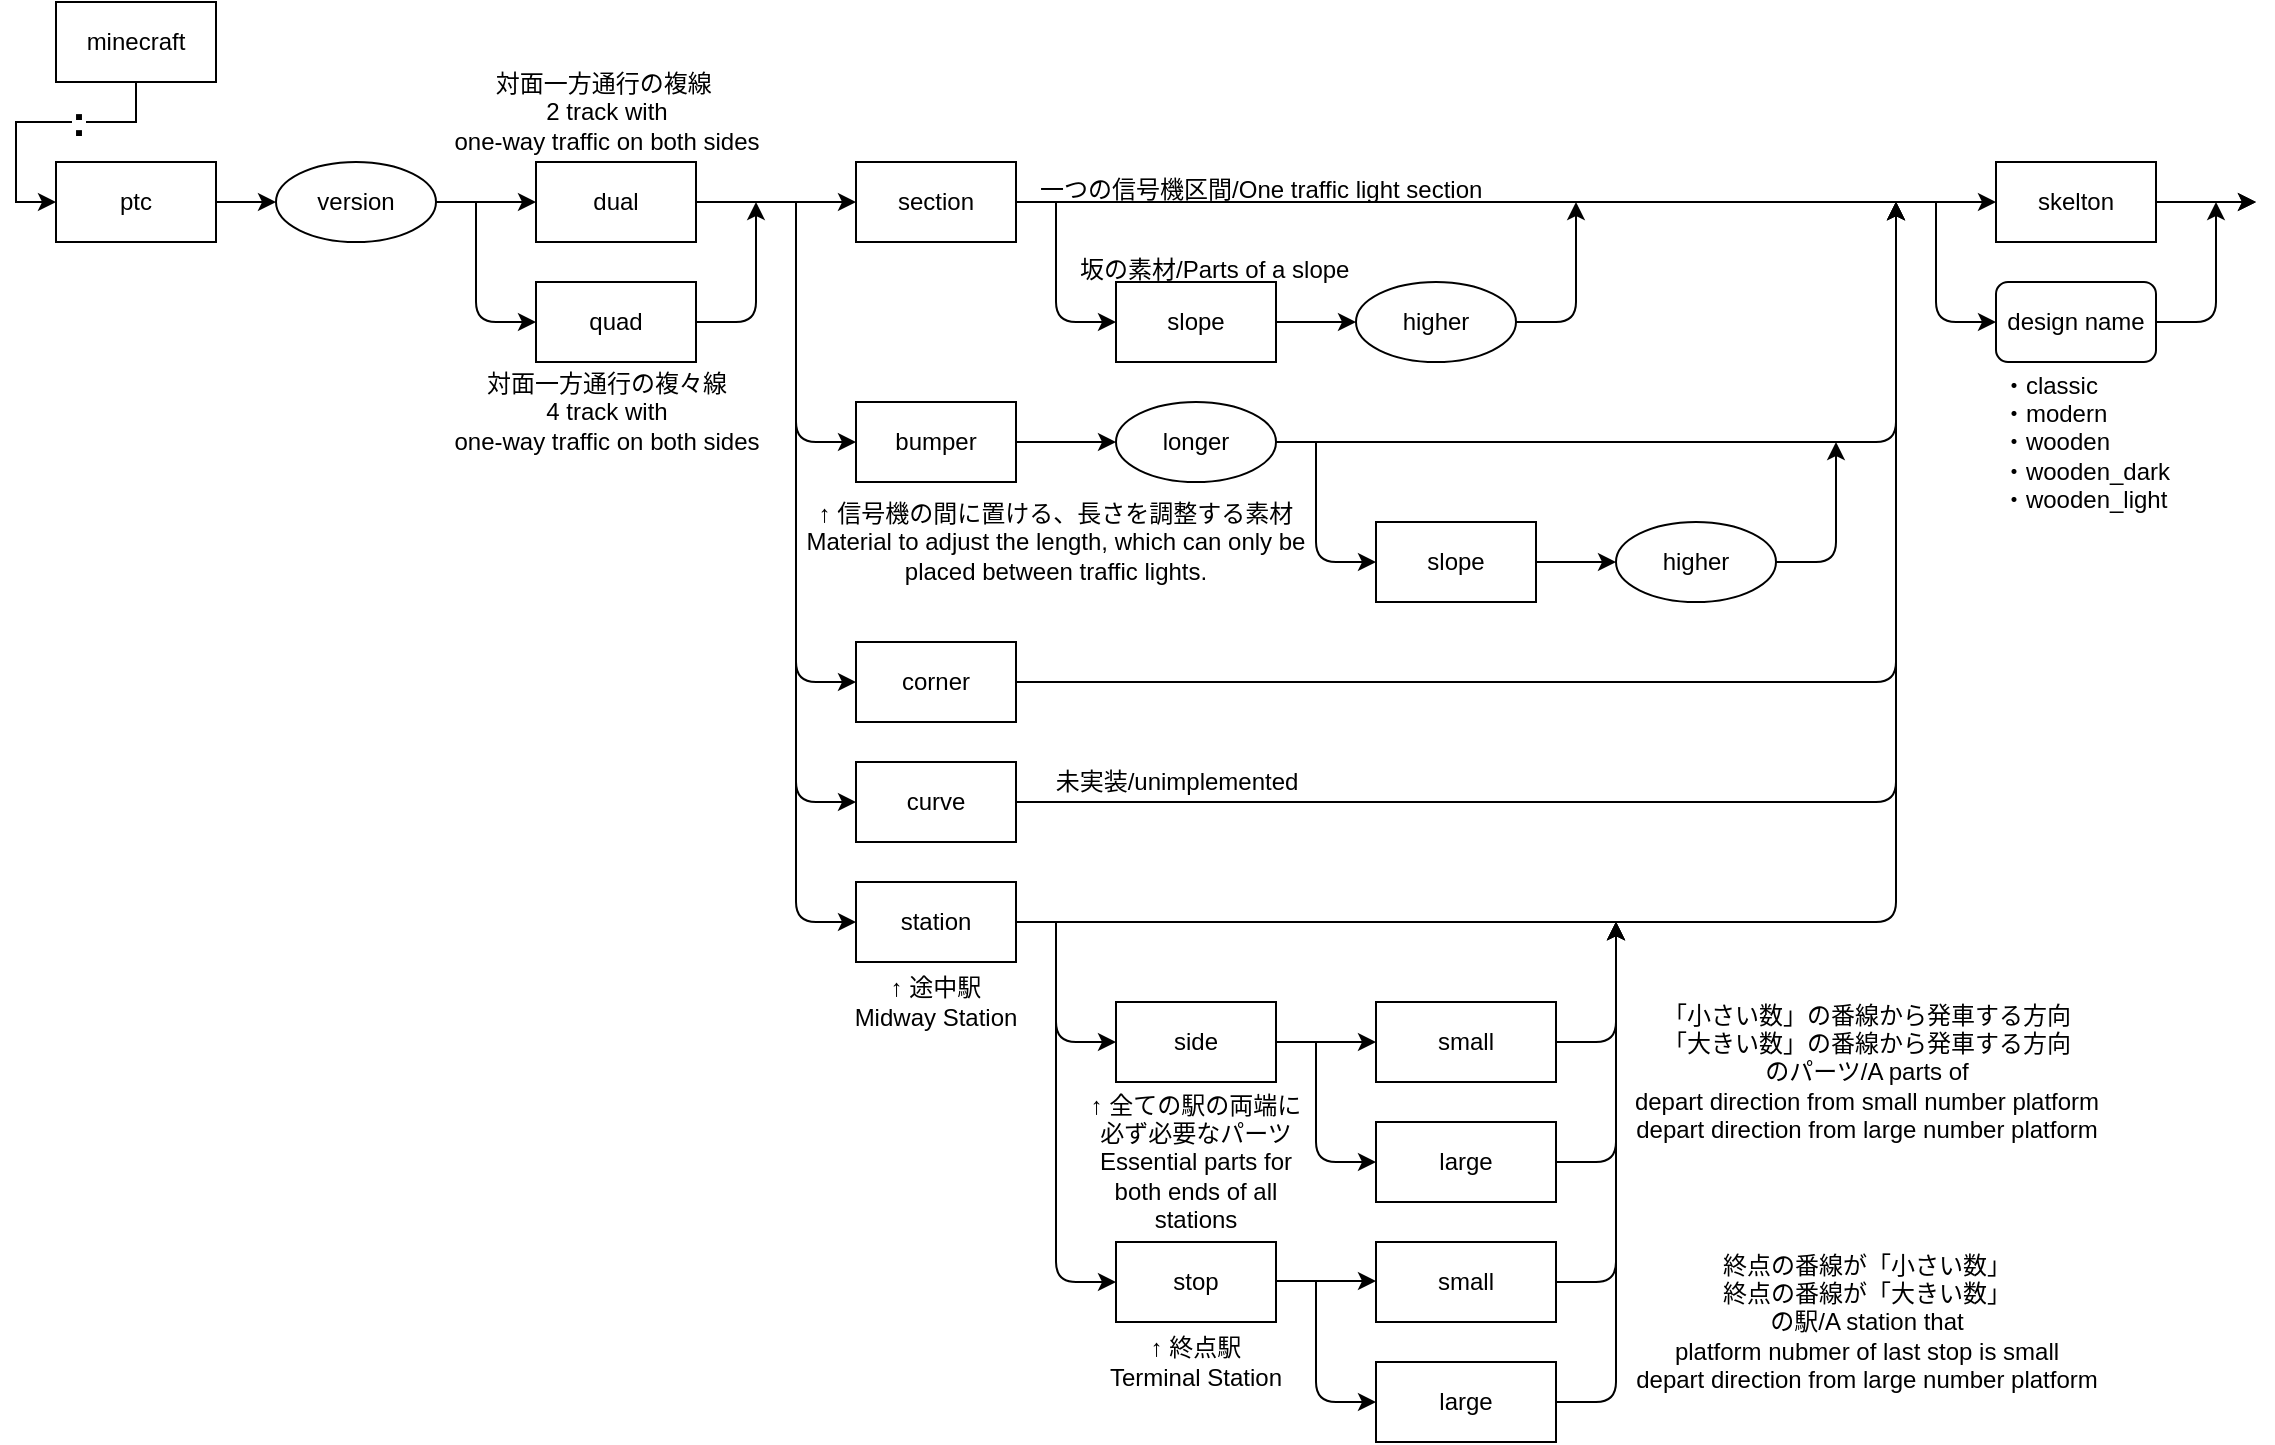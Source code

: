 <mxfile version="14.1.8" type="device"><diagram id="Ru22GcjCZHAdv5mBq8ds" name="Page-1"><mxGraphModel dx="604" dy="429" grid="1" gridSize="10" guides="0" tooltips="1" connect="1" arrows="1" fold="1" page="1" pageScale="1" pageWidth="1169" pageHeight="827" math="0" shadow="0"><root><mxCell id="0"/><mxCell id="1" parent="0"/><mxCell id="yQNX2-vAK4LStDPrxuTe-1" value="ptc" style="rounded=0;whiteSpace=wrap;html=1;" parent="1" vertex="1"><mxGeometry x="50" y="120" width="80" height="40" as="geometry"/></mxCell><mxCell id="t31WRK4pQ0pvxAno4i96-1" value="" style="edgeStyle=orthogonalEdgeStyle;rounded=0;orthogonalLoop=1;jettySize=auto;html=1;exitX=1;exitY=0.5;exitDx=0;exitDy=0;" parent="1" source="yQNX2-vAK4LStDPrxuTe-2" edge="1"><mxGeometry relative="1" as="geometry"><mxPoint x="250" y="140" as="sourcePoint"/><mxPoint x="290" y="140" as="targetPoint"/></mxGeometry></mxCell><mxCell id="yQNX2-vAK4LStDPrxuTe-2" value="version" style="ellipse;whiteSpace=wrap;html=1;" parent="1" vertex="1"><mxGeometry x="160" y="120" width="80" height="40" as="geometry"/></mxCell><mxCell id="t31WRK4pQ0pvxAno4i96-2" value="" style="edgeStyle=orthogonalEdgeStyle;rounded=0;orthogonalLoop=1;jettySize=auto;html=1;entryX=0;entryY=0.5;entryDx=0;entryDy=0;" parent="1" source="yQNX2-vAK4LStDPrxuTe-4" target="yQNX2-vAK4LStDPrxuTe-10" edge="1"><mxGeometry relative="1" as="geometry"><mxPoint x="500" y="140" as="targetPoint"/></mxGeometry></mxCell><mxCell id="yQNX2-vAK4LStDPrxuTe-4" value="dual" style="rounded=0;whiteSpace=wrap;html=1;" parent="1" vertex="1"><mxGeometry x="290" y="120" width="80" height="40" as="geometry"/></mxCell><mxCell id="yQNX2-vAK4LStDPrxuTe-5" value="quad" style="rounded=0;whiteSpace=wrap;html=1;" parent="1" vertex="1"><mxGeometry x="290" y="180" width="80" height="40" as="geometry"/></mxCell><mxCell id="yQNX2-vAK4LStDPrxuTe-6" value="" style="endArrow=classic;html=1;exitX=1;exitY=0.5;exitDx=0;exitDy=0;" parent="1" source="yQNX2-vAK4LStDPrxuTe-1" edge="1"><mxGeometry width="50" height="50" relative="1" as="geometry"><mxPoint x="160" y="140" as="sourcePoint"/><mxPoint x="160" y="140" as="targetPoint"/></mxGeometry></mxCell><mxCell id="yQNX2-vAK4LStDPrxuTe-9" value="" style="endArrow=classic;html=1;" parent="1" edge="1"><mxGeometry width="50" height="50" relative="1" as="geometry"><mxPoint x="260" y="140" as="sourcePoint"/><mxPoint x="290" y="200" as="targetPoint"/><Array as="points"><mxPoint x="260" y="200"/></Array></mxGeometry></mxCell><mxCell id="yQNX2-vAK4LStDPrxuTe-10" value="section" style="rounded=0;whiteSpace=wrap;html=1;" parent="1" vertex="1"><mxGeometry x="450" y="120" width="80" height="40" as="geometry"/></mxCell><mxCell id="yQNX2-vAK4LStDPrxuTe-11" value="bumper" style="rounded=0;whiteSpace=wrap;html=1;" parent="1" vertex="1"><mxGeometry x="450" y="240" width="80" height="40" as="geometry"/></mxCell><mxCell id="yQNX2-vAK4LStDPrxuTe-12" value="corner" style="rounded=0;whiteSpace=wrap;html=1;" parent="1" vertex="1"><mxGeometry x="450" y="360" width="80" height="40" as="geometry"/></mxCell><mxCell id="yQNX2-vAK4LStDPrxuTe-13" value="curve" style="rounded=0;whiteSpace=wrap;html=1;" parent="1" vertex="1"><mxGeometry x="450" y="420" width="80" height="40" as="geometry"/></mxCell><mxCell id="yQNX2-vAK4LStDPrxuTe-15" value="" style="endArrow=classic;html=1;exitX=1;exitY=0.5;exitDx=0;exitDy=0;" parent="1" source="yQNX2-vAK4LStDPrxuTe-5" edge="1"><mxGeometry width="50" height="50" relative="1" as="geometry"><mxPoint x="380" y="310" as="sourcePoint"/><mxPoint x="400" y="140" as="targetPoint"/><Array as="points"><mxPoint x="400" y="200"/></Array></mxGeometry></mxCell><mxCell id="yQNX2-vAK4LStDPrxuTe-16" value="" style="endArrow=classic;html=1;entryX=0;entryY=0.5;entryDx=0;entryDy=0;" parent="1" target="yQNX2-vAK4LStDPrxuTe-11" edge="1"><mxGeometry width="50" height="50" relative="1" as="geometry"><mxPoint x="420" y="140" as="sourcePoint"/><mxPoint x="300" y="280" as="targetPoint"/><Array as="points"><mxPoint x="420" y="260"/></Array></mxGeometry></mxCell><mxCell id="yQNX2-vAK4LStDPrxuTe-17" value="" style="endArrow=classic;html=1;" parent="1" edge="1"><mxGeometry width="50" height="50" relative="1" as="geometry"><mxPoint x="420" y="250" as="sourcePoint"/><mxPoint x="450" y="380" as="targetPoint"/><Array as="points"><mxPoint x="420" y="380"/></Array></mxGeometry></mxCell><mxCell id="yQNX2-vAK4LStDPrxuTe-18" value="" style="endArrow=classic;html=1;entryX=0;entryY=0.5;entryDx=0;entryDy=0;" parent="1" target="yQNX2-vAK4LStDPrxuTe-13" edge="1"><mxGeometry width="50" height="50" relative="1" as="geometry"><mxPoint x="420" y="360" as="sourcePoint"/><mxPoint x="440" y="430" as="targetPoint"/><Array as="points"><mxPoint x="420" y="440"/></Array></mxGeometry></mxCell><mxCell id="yQNX2-vAK4LStDPrxuTe-21" value="slope" style="rounded=0;whiteSpace=wrap;html=1;" parent="1" vertex="1"><mxGeometry x="580" y="180" width="80" height="40" as="geometry"/></mxCell><mxCell id="yQNX2-vAK4LStDPrxuTe-22" value="slope" style="rounded=0;whiteSpace=wrap;html=1;" parent="1" vertex="1"><mxGeometry x="710" y="300" width="80" height="40" as="geometry"/></mxCell><mxCell id="yQNX2-vAK4LStDPrxuTe-23" value="longer" style="ellipse;whiteSpace=wrap;html=1;" parent="1" vertex="1"><mxGeometry x="580" y="240" width="80" height="40" as="geometry"/></mxCell><mxCell id="yQNX2-vAK4LStDPrxuTe-24" value="" style="endArrow=classic;html=1;exitX=1;exitY=0.5;exitDx=0;exitDy=0;" parent="1" edge="1"><mxGeometry width="50" height="50" relative="1" as="geometry"><mxPoint x="1100" y="140" as="sourcePoint"/><mxPoint x="1150" y="140" as="targetPoint"/></mxGeometry></mxCell><mxCell id="yQNX2-vAK4LStDPrxuTe-25" value="" style="endArrow=classic;html=1;entryX=0;entryY=0.5;entryDx=0;entryDy=0;" parent="1" target="yQNX2-vAK4LStDPrxuTe-21" edge="1"><mxGeometry width="50" height="50" relative="1" as="geometry"><mxPoint x="550" y="140" as="sourcePoint"/><mxPoint x="430" y="280" as="targetPoint"/><Array as="points"><mxPoint x="550" y="200"/></Array></mxGeometry></mxCell><mxCell id="yQNX2-vAK4LStDPrxuTe-26" value="" style="endArrow=classic;html=1;entryX=0;entryY=0.5;entryDx=0;entryDy=0;" parent="1" target="yQNX2-vAK4LStDPrxuTe-22" edge="1"><mxGeometry width="50" height="50" relative="1" as="geometry"><mxPoint x="680" y="260" as="sourcePoint"/><mxPoint x="700" y="320" as="targetPoint"/><Array as="points"><mxPoint x="680" y="320"/></Array></mxGeometry></mxCell><mxCell id="yQNX2-vAK4LStDPrxuTe-27" value="" style="endArrow=classic;html=1;exitX=1;exitY=0.5;exitDx=0;exitDy=0;entryX=0;entryY=0.5;entryDx=0;entryDy=0;" parent="1" source="yQNX2-vAK4LStDPrxuTe-11" target="yQNX2-vAK4LStDPrxuTe-23" edge="1"><mxGeometry width="50" height="50" relative="1" as="geometry"><mxPoint x="380" y="330" as="sourcePoint"/><mxPoint x="570" y="260" as="targetPoint"/></mxGeometry></mxCell><mxCell id="yQNX2-vAK4LStDPrxuTe-33" value="" style="endArrow=classic;html=1;exitX=1;exitY=0.5;exitDx=0;exitDy=0;entryX=0;entryY=0.5;entryDx=0;entryDy=0;" parent="1" source="yQNX2-vAK4LStDPrxuTe-21" target="XAey0rMI90UV394Yv6AU-1" edge="1"><mxGeometry width="50" height="50" relative="1" as="geometry"><mxPoint x="680" y="190" as="sourcePoint"/><mxPoint x="690" y="140" as="targetPoint"/><Array as="points"><mxPoint x="690" y="200"/></Array></mxGeometry></mxCell><mxCell id="t31WRK4pQ0pvxAno4i96-4" value="" style="edgeStyle=elbowEdgeStyle;elbow=vertical;endArrow=classic;html=1;entryX=0;entryY=0.5;entryDx=0;entryDy=0;" parent="1" target="t31WRK4pQ0pvxAno4i96-7" edge="1"><mxGeometry width="50" height="50" relative="1" as="geometry"><mxPoint x="420" y="420" as="sourcePoint"/><mxPoint x="460" y="490" as="targetPoint"/><Array as="points"><mxPoint x="420" y="500"/><mxPoint x="400" y="560"/></Array></mxGeometry></mxCell><mxCell id="t31WRK4pQ0pvxAno4i96-7" value="station" style="rounded=0;whiteSpace=wrap;html=1;" parent="1" vertex="1"><mxGeometry x="450" y="480" width="80" height="40" as="geometry"/></mxCell><mxCell id="t31WRK4pQ0pvxAno4i96-14" value="side" style="rounded=0;whiteSpace=wrap;html=1;" parent="1" vertex="1"><mxGeometry x="580" y="540" width="80" height="40" as="geometry"/></mxCell><mxCell id="t31WRK4pQ0pvxAno4i96-15" value="" style="endArrow=classic;html=1;entryX=0;entryY=0.5;entryDx=0;entryDy=0;" parent="1" target="t31WRK4pQ0pvxAno4i96-14" edge="1"><mxGeometry width="50" height="50" relative="1" as="geometry"><mxPoint x="550" y="500" as="sourcePoint"/><mxPoint x="410" y="640" as="targetPoint"/><Array as="points"><mxPoint x="550" y="560"/></Array></mxGeometry></mxCell><mxCell id="t31WRK4pQ0pvxAno4i96-26" value="" style="edgeStyle=segmentEdgeStyle;endArrow=classic;html=1;exitX=1;exitY=0.5;exitDx=0;exitDy=0;" parent="1" source="t31WRK4pQ0pvxAno4i96-7" edge="1"><mxGeometry width="50" height="50" relative="1" as="geometry"><mxPoint x="670" y="530" as="sourcePoint"/><mxPoint x="970" y="140" as="targetPoint"/><Array as="points"><mxPoint x="970" y="500"/><mxPoint x="970" y="140"/></Array></mxGeometry></mxCell><mxCell id="XAey0rMI90UV394Yv6AU-1" value="higher" style="ellipse;whiteSpace=wrap;html=1;" parent="1" vertex="1"><mxGeometry x="700" y="180" width="80" height="40" as="geometry"/></mxCell><mxCell id="XAey0rMI90UV394Yv6AU-5" value="" style="edgeStyle=segmentEdgeStyle;endArrow=classic;html=1;" parent="1" edge="1"><mxGeometry width="50" height="50" relative="1" as="geometry"><mxPoint x="780" y="200" as="sourcePoint"/><mxPoint x="810" y="140" as="targetPoint"/><Array as="points"><mxPoint x="810" y="200"/><mxPoint x="810" y="140"/></Array></mxGeometry></mxCell><mxCell id="XAey0rMI90UV394Yv6AU-6" value="" style="endArrow=classic;html=1;exitX=1;exitY=0.5;exitDx=0;exitDy=0;entryX=0;entryY=0.5;entryDx=0;entryDy=0;" parent="1" target="XAey0rMI90UV394Yv6AU-7" edge="1"><mxGeometry width="50" height="50" relative="1" as="geometry"><mxPoint x="790" y="320" as="sourcePoint"/><mxPoint x="820" y="260" as="targetPoint"/><Array as="points"><mxPoint x="820" y="320"/></Array></mxGeometry></mxCell><mxCell id="XAey0rMI90UV394Yv6AU-7" value="higher" style="ellipse;whiteSpace=wrap;html=1;" parent="1" vertex="1"><mxGeometry x="830" y="300" width="80" height="40" as="geometry"/></mxCell><mxCell id="XAey0rMI90UV394Yv6AU-8" value="" style="edgeStyle=segmentEdgeStyle;endArrow=classic;html=1;" parent="1" edge="1"><mxGeometry width="50" height="50" relative="1" as="geometry"><mxPoint x="910" y="320" as="sourcePoint"/><mxPoint x="940" y="260" as="targetPoint"/><Array as="points"><mxPoint x="940" y="320"/></Array></mxGeometry></mxCell><mxCell id="XAey0rMI90UV394Yv6AU-9" value="" style="edgeStyle=segmentEdgeStyle;endArrow=classic;html=1;exitX=1;exitY=0.5;exitDx=0;exitDy=0;" parent="1" source="yQNX2-vAK4LStDPrxuTe-23" edge="1"><mxGeometry width="50" height="50" relative="1" as="geometry"><mxPoint x="760" y="270" as="sourcePoint"/><mxPoint x="970" y="140" as="targetPoint"/><Array as="points"><mxPoint x="970" y="260"/></Array></mxGeometry></mxCell><mxCell id="XAey0rMI90UV394Yv6AU-10" value="" style="edgeStyle=segmentEdgeStyle;endArrow=classic;html=1;exitX=1;exitY=0.5;exitDx=0;exitDy=0;" parent="1" source="yQNX2-vAK4LStDPrxuTe-12" edge="1"><mxGeometry width="50" height="50" relative="1" as="geometry"><mxPoint x="540" y="510" as="sourcePoint"/><mxPoint x="970" y="140" as="targetPoint"/><Array as="points"><mxPoint x="970" y="380"/><mxPoint x="970" y="140"/></Array></mxGeometry></mxCell><mxCell id="XAey0rMI90UV394Yv6AU-11" value="" style="edgeStyle=segmentEdgeStyle;endArrow=classic;html=1;exitX=1;exitY=0.5;exitDx=0;exitDy=0;" parent="1" edge="1"><mxGeometry width="50" height="50" relative="1" as="geometry"><mxPoint x="530" y="440" as="sourcePoint"/><mxPoint x="970" y="140" as="targetPoint"/><Array as="points"><mxPoint x="970" y="440"/><mxPoint x="970" y="140"/></Array></mxGeometry></mxCell><mxCell id="XAey0rMI90UV394Yv6AU-13" value="skelton" style="rounded=0;whiteSpace=wrap;html=1;" parent="1" vertex="1"><mxGeometry x="1020" y="120" width="80" height="40" as="geometry"/></mxCell><mxCell id="XAey0rMI90UV394Yv6AU-15" value="" style="endArrow=classic;html=1;entryX=0;entryY=0.5;entryDx=0;entryDy=0;" parent="1" edge="1"><mxGeometry width="50" height="50" relative="1" as="geometry"><mxPoint x="990" y="140.0" as="sourcePoint"/><mxPoint x="1020" y="200.0" as="targetPoint"/><Array as="points"><mxPoint x="990" y="200"/></Array></mxGeometry></mxCell><mxCell id="XAey0rMI90UV394Yv6AU-16" value="" style="edgeStyle=segmentEdgeStyle;endArrow=classic;html=1;" parent="1" edge="1"><mxGeometry width="50" height="50" relative="1" as="geometry"><mxPoint x="1100" y="200" as="sourcePoint"/><mxPoint x="1130" y="140" as="targetPoint"/><Array as="points"><mxPoint x="1130" y="200"/><mxPoint x="1130" y="140"/></Array></mxGeometry></mxCell><mxCell id="XAey0rMI90UV394Yv6AU-19" style="edgeStyle=orthogonalEdgeStyle;rounded=0;orthogonalLoop=1;jettySize=auto;html=1;" parent="1" edge="1"><mxGeometry relative="1" as="geometry"><mxPoint x="1150" y="140" as="targetPoint"/><mxPoint x="1100" y="140" as="sourcePoint"/></mxGeometry></mxCell><mxCell id="XAey0rMI90UV394Yv6AU-18" value="" style="endArrow=classic;html=1;exitX=1;exitY=0.5;exitDx=0;exitDy=0;" parent="1" source="yQNX2-vAK4LStDPrxuTe-10" edge="1"><mxGeometry width="50" height="50" relative="1" as="geometry"><mxPoint x="530" y="140" as="sourcePoint"/><mxPoint x="1020" y="140" as="targetPoint"/></mxGeometry></mxCell><mxCell id="XAey0rMI90UV394Yv6AU-20" value="design name" style="rounded=1;whiteSpace=wrap;html=1;" parent="1" vertex="1"><mxGeometry x="1020" y="180" width="80" height="40" as="geometry"/></mxCell><mxCell id="euDCVp_kNYxW8dlW_Ay0-1" value="small" style="rounded=0;whiteSpace=wrap;html=1;" parent="1" vertex="1"><mxGeometry x="710" y="540" width="90" height="40" as="geometry"/></mxCell><mxCell id="euDCVp_kNYxW8dlW_Ay0-2" value="large" style="rounded=0;whiteSpace=wrap;html=1;" parent="1" vertex="1"><mxGeometry x="710" y="600" width="90" height="40" as="geometry"/></mxCell><mxCell id="euDCVp_kNYxW8dlW_Ay0-3" value="" style="endArrow=classic;html=1;" parent="1" edge="1"><mxGeometry width="50" height="50" relative="1" as="geometry"><mxPoint x="680" y="560" as="sourcePoint"/><mxPoint x="710" y="620" as="targetPoint"/><Array as="points"><mxPoint x="680" y="620"/></Array></mxGeometry></mxCell><mxCell id="euDCVp_kNYxW8dlW_Ay0-4" value="" style="endArrow=classic;html=1;exitX=1;exitY=0.5;exitDx=0;exitDy=0;" parent="1" source="t31WRK4pQ0pvxAno4i96-14" edge="1"><mxGeometry width="50" height="50" relative="1" as="geometry"><mxPoint x="670" y="610" as="sourcePoint"/><mxPoint x="710" y="560" as="targetPoint"/></mxGeometry></mxCell><mxCell id="euDCVp_kNYxW8dlW_Ay0-5" value="" style="edgeStyle=elbowEdgeStyle;elbow=vertical;endArrow=classic;html=1;entryX=0;entryY=0.5;entryDx=0;entryDy=0;" parent="1" target="euDCVp_kNYxW8dlW_Ay0-6" edge="1"><mxGeometry width="50" height="50" relative="1" as="geometry"><mxPoint x="550" y="550" as="sourcePoint"/><mxPoint x="580" y="700" as="targetPoint"/><Array as="points"><mxPoint x="560" y="680"/><mxPoint x="530" y="690"/></Array></mxGeometry></mxCell><mxCell id="euDCVp_kNYxW8dlW_Ay0-6" value="stop" style="rounded=0;whiteSpace=wrap;html=1;" parent="1" vertex="1"><mxGeometry x="580" y="660" width="80" height="40" as="geometry"/></mxCell><mxCell id="euDCVp_kNYxW8dlW_Ay0-9" value="" style="endArrow=classic;html=1;exitX=1;exitY=0.5;exitDx=0;exitDy=0;" parent="1" edge="1"><mxGeometry width="50" height="50" relative="1" as="geometry"><mxPoint x="660" y="679.5" as="sourcePoint"/><mxPoint x="710" y="679.5" as="targetPoint"/></mxGeometry></mxCell><mxCell id="euDCVp_kNYxW8dlW_Ay0-10" value="" style="endArrow=classic;html=1;" parent="1" edge="1"><mxGeometry width="50" height="50" relative="1" as="geometry"><mxPoint x="680" y="680" as="sourcePoint"/><mxPoint x="710" y="740" as="targetPoint"/><Array as="points"><mxPoint x="680" y="740"/></Array></mxGeometry></mxCell><mxCell id="euDCVp_kNYxW8dlW_Ay0-13" value="&lt;div&gt;「&lt;span&gt;小さい数」の番線から発車する方向&lt;br&gt;「大きい数」の番線から発車する方向&lt;br&gt;のパーツ/A parts of&lt;/span&gt;&lt;/div&gt;&lt;div&gt;depart direction from small number platform&lt;/div&gt;&lt;div&gt;depart direction from large &lt;span&gt;number platform&lt;/span&gt;&lt;/div&gt;" style="text;html=1;align=center;verticalAlign=middle;resizable=0;points=[];autosize=1;" parent="1" vertex="1"><mxGeometry x="830" y="535" width="250" height="80" as="geometry"/></mxCell><mxCell id="euDCVp_kNYxW8dlW_Ay0-14" value="" style="edgeStyle=segmentEdgeStyle;endArrow=classic;html=1;" parent="1" edge="1"><mxGeometry width="50" height="50" relative="1" as="geometry"><mxPoint x="800" y="560" as="sourcePoint"/><mxPoint x="830" y="500" as="targetPoint"/><Array as="points"><mxPoint x="830" y="560"/><mxPoint x="830" y="500"/></Array></mxGeometry></mxCell><mxCell id="euDCVp_kNYxW8dlW_Ay0-15" value="" style="edgeStyle=segmentEdgeStyle;endArrow=classic;html=1;" parent="1" edge="1"><mxGeometry width="50" height="50" relative="1" as="geometry"><mxPoint x="800" y="620" as="sourcePoint"/><mxPoint x="830" y="500" as="targetPoint"/><Array as="points"><mxPoint x="830" y="620"/><mxPoint x="830" y="560"/></Array></mxGeometry></mxCell><mxCell id="euDCVp_kNYxW8dlW_Ay0-17" value="small" style="rounded=0;whiteSpace=wrap;html=1;" parent="1" vertex="1"><mxGeometry x="710" y="660" width="90" height="40" as="geometry"/></mxCell><mxCell id="euDCVp_kNYxW8dlW_Ay0-18" value="large" style="rounded=0;whiteSpace=wrap;html=1;" parent="1" vertex="1"><mxGeometry x="710" y="720" width="90" height="40" as="geometry"/></mxCell><mxCell id="euDCVp_kNYxW8dlW_Ay0-20" value="" style="edgeStyle=segmentEdgeStyle;endArrow=classic;html=1;" parent="1" edge="1"><mxGeometry width="50" height="50" relative="1" as="geometry"><mxPoint x="800" y="680" as="sourcePoint"/><mxPoint x="830" y="500" as="targetPoint"/><Array as="points"><mxPoint x="830" y="680"/><mxPoint x="830" y="620"/></Array></mxGeometry></mxCell><mxCell id="euDCVp_kNYxW8dlW_Ay0-21" value="" style="edgeStyle=segmentEdgeStyle;endArrow=classic;html=1;" parent="1" edge="1"><mxGeometry width="50" height="50" relative="1" as="geometry"><mxPoint x="800" y="740" as="sourcePoint"/><mxPoint x="830" y="500" as="targetPoint"/><Array as="points"><mxPoint x="830" y="740"/><mxPoint x="830" y="680"/></Array></mxGeometry></mxCell><mxCell id="euDCVp_kNYxW8dlW_Ay0-23" value="&lt;div&gt;終点の番線が「&lt;span&gt;小さい数」&lt;br&gt;終点の番線が「大きい数」&lt;br&gt;の駅&lt;/span&gt;&lt;span&gt;/A station that&lt;/span&gt;&lt;/div&gt;&lt;div&gt;platform nubmer of last stop is small&lt;/div&gt;&lt;div&gt;depart direction from large &lt;span&gt;number platform&lt;/span&gt;&lt;/div&gt;" style="text;html=1;align=center;verticalAlign=middle;resizable=0;points=[];autosize=1;" parent="1" vertex="1"><mxGeometry x="830" y="660" width="250" height="80" as="geometry"/></mxCell><mxCell id="euDCVp_kNYxW8dlW_Ay0-24" value="↑ 全ての駅の両端に&lt;br&gt;必ず必要なパーツ&lt;br&gt;Essential parts for both ends of all stations" style="text;html=1;strokeColor=none;fillColor=none;align=center;verticalAlign=middle;whiteSpace=wrap;rounded=0;" parent="1" vertex="1"><mxGeometry x="560" y="580" width="120" height="80" as="geometry"/></mxCell><mxCell id="euDCVp_kNYxW8dlW_Ay0-27" value="↑ 終点駅&lt;br&gt;Terminal Station" style="text;html=1;strokeColor=none;fillColor=none;align=center;verticalAlign=middle;whiteSpace=wrap;rounded=0;" parent="1" vertex="1"><mxGeometry x="570" y="710" width="100" height="20" as="geometry"/></mxCell><mxCell id="euDCVp_kNYxW8dlW_Ay0-28" value="↑ 途中駅&lt;br&gt;Midway Station" style="text;html=1;strokeColor=none;fillColor=none;align=center;verticalAlign=middle;whiteSpace=wrap;rounded=0;" parent="1" vertex="1"><mxGeometry x="440" y="510" width="100" height="60" as="geometry"/></mxCell><mxCell id="8ODNmXEf0E4xQlRgs016-2" value="&lt;div style=&quot;text-align: left&quot;&gt;&lt;span&gt;・classic&lt;/span&gt;&lt;/div&gt;&lt;div style=&quot;text-align: left&quot;&gt;&lt;span&gt;・modern&lt;/span&gt;&lt;/div&gt;&lt;div style=&quot;text-align: left&quot;&gt;・wooden&lt;/div&gt;&lt;div style=&quot;text-align: left&quot;&gt;・&lt;span&gt;wooden_dark&lt;/span&gt;&lt;/div&gt;&lt;div style=&quot;text-align: left&quot;&gt;・wooden_light&lt;/div&gt;" style="text;html=1;strokeColor=none;fillColor=none;align=center;verticalAlign=middle;whiteSpace=wrap;rounded=0;" parent="1" vertex="1"><mxGeometry x="1010" y="210" width="110" height="100" as="geometry"/></mxCell><mxCell id="409zLO0iSWrySeo0EVTK-1" value="未実装/unimplemented　" style="text;html=1;align=center;verticalAlign=middle;resizable=0;points=[];autosize=1;" vertex="1" parent="1"><mxGeometry x="535" y="420" width="150" height="20" as="geometry"/></mxCell><mxCell id="409zLO0iSWrySeo0EVTK-2" value="&lt;div style=&quot;text-align: center&quot;&gt;&lt;font face=&quot;helvetica&quot;&gt;一つの信号機&lt;/font&gt;&lt;span style=&quot;font-family: &amp;#34;helvetica&amp;#34;&quot;&gt;区間/&lt;/span&gt;&lt;span style=&quot;font-family: &amp;#34;helvetica&amp;#34;&quot;&gt;One traffic light section&lt;/span&gt;&lt;/div&gt;" style="text;whiteSpace=wrap;html=1;" vertex="1" parent="1"><mxGeometry x="540" y="120" width="330" height="30" as="geometry"/></mxCell><mxCell id="409zLO0iSWrySeo0EVTK-3" value="↑ 信号機の間に置ける、長さを調整する素材&lt;br&gt;Material to adjust the length, which can only be placed between traffic lights." style="text;html=1;strokeColor=none;fillColor=none;align=center;verticalAlign=middle;whiteSpace=wrap;rounded=0;" vertex="1" parent="1"><mxGeometry x="420" y="280" width="260" height="60" as="geometry"/></mxCell><mxCell id="409zLO0iSWrySeo0EVTK-4" value="&lt;div style=&quot;text-align: center&quot;&gt;&lt;font face=&quot;helvetica&quot;&gt;坂の素材/&lt;/font&gt;&lt;span style=&quot;font-family: &amp;#34;helvetica&amp;#34;&quot;&gt;Parts of a slope&lt;/span&gt;&lt;/div&gt;" style="text;whiteSpace=wrap;html=1;" vertex="1" parent="1"><mxGeometry x="560" y="160" width="330" height="30" as="geometry"/></mxCell><mxCell id="409zLO0iSWrySeo0EVTK-6" value="対面一方通行の複線&amp;nbsp;&lt;br&gt;2 track with&lt;br&gt;one-way traffic on both sides" style="text;html=1;align=center;verticalAlign=middle;resizable=0;points=[];autosize=1;" vertex="1" parent="1"><mxGeometry x="240" y="70" width="170" height="50" as="geometry"/></mxCell><mxCell id="409zLO0iSWrySeo0EVTK-9" value="対面一方通行の複々線&lt;br&gt;4 track&amp;nbsp;with&lt;br&gt;one-way traffic on both sides" style="text;html=1;align=center;verticalAlign=middle;resizable=0;points=[];autosize=1;" vertex="1" parent="1"><mxGeometry x="240" y="220" width="170" height="50" as="geometry"/></mxCell><mxCell id="409zLO0iSWrySeo0EVTK-12" value="" style="edgeStyle=orthogonalEdgeStyle;rounded=0;orthogonalLoop=1;jettySize=auto;html=1;entryX=0;entryY=0.5;entryDx=0;entryDy=0;" edge="1" parent="1" source="409zLO0iSWrySeo0EVTK-10" target="yQNX2-vAK4LStDPrxuTe-1"><mxGeometry relative="1" as="geometry"/></mxCell><mxCell id="409zLO0iSWrySeo0EVTK-13" value="&lt;b&gt;&lt;font style=&quot;font-size: 21px&quot;&gt;:&lt;/font&gt;&lt;/b&gt;" style="edgeLabel;html=1;align=center;verticalAlign=middle;resizable=0;points=[];" vertex="1" connectable="0" parent="409zLO0iSWrySeo0EVTK-12"><mxGeometry x="-0.435" y="-1" relative="1" as="geometry"><mxPoint x="-10" as="offset"/></mxGeometry></mxCell><mxCell id="409zLO0iSWrySeo0EVTK-10" value="minecraft" style="whiteSpace=wrap;html=1;" vertex="1" parent="1"><mxGeometry x="50" y="40" width="80" height="40" as="geometry"/></mxCell></root></mxGraphModel></diagram></mxfile>